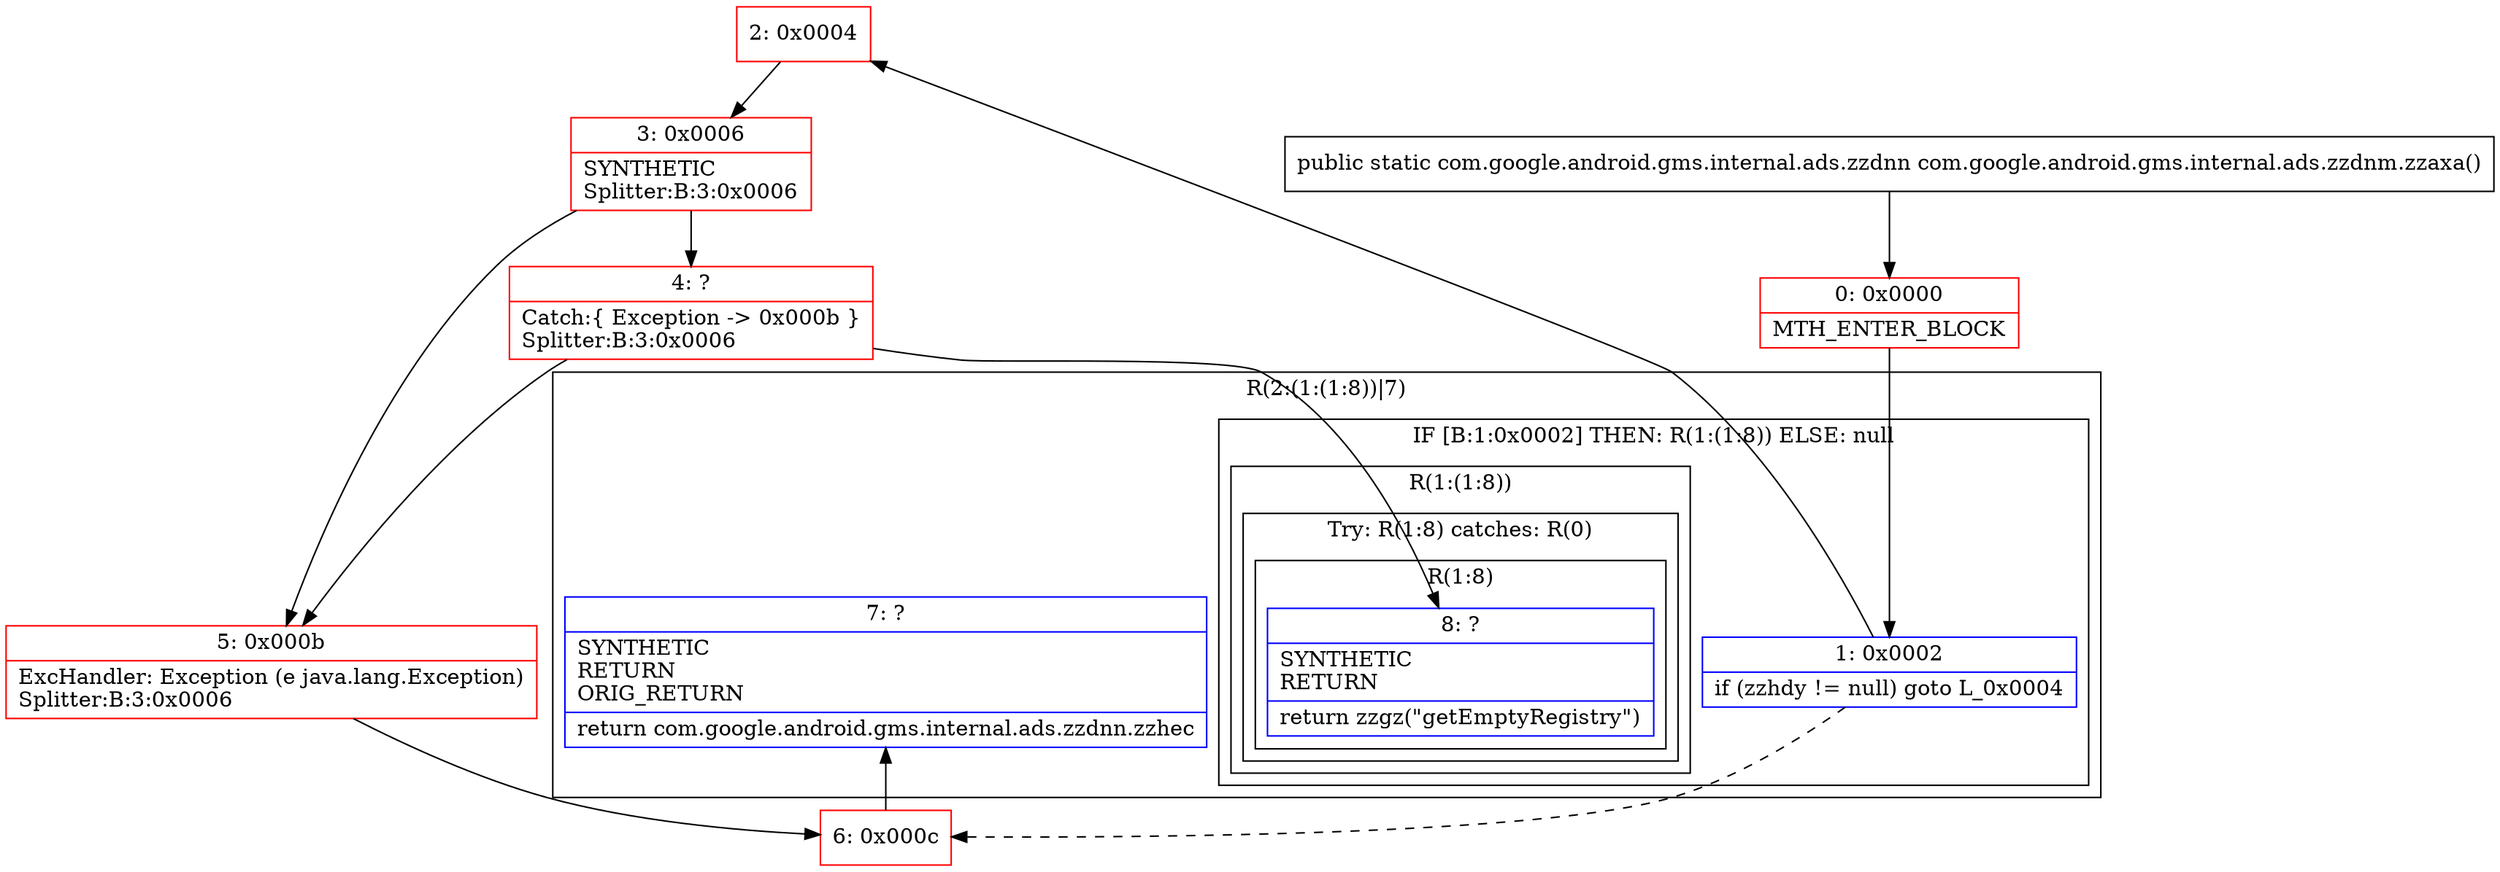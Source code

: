 digraph "CFG forcom.google.android.gms.internal.ads.zzdnm.zzaxa()Lcom\/google\/android\/gms\/internal\/ads\/zzdnn;" {
subgraph cluster_Region_303522202 {
label = "R(2:(1:(1:8))|7)";
node [shape=record,color=blue];
subgraph cluster_IfRegion_1000471109 {
label = "IF [B:1:0x0002] THEN: R(1:(1:8)) ELSE: null";
node [shape=record,color=blue];
Node_1 [shape=record,label="{1\:\ 0x0002|if (zzhdy != null) goto L_0x0004\l}"];
subgraph cluster_Region_60699050 {
label = "R(1:(1:8))";
node [shape=record,color=blue];
subgraph cluster_TryCatchRegion_1415548388 {
label = "Try: R(1:8) catches: R(0)";
node [shape=record,color=blue];
subgraph cluster_Region_2112695620 {
label = "R(1:8)";
node [shape=record,color=blue];
Node_8 [shape=record,label="{8\:\ ?|SYNTHETIC\lRETURN\l|return zzgz(\"getEmptyRegistry\")\l}"];
}
subgraph cluster_Region_1235915630 {
label = "R(0) | ExcHandler: Exception (e java.lang.Exception)\l";
node [shape=record,color=blue];
}
}
}
}
Node_7 [shape=record,label="{7\:\ ?|SYNTHETIC\lRETURN\lORIG_RETURN\l|return com.google.android.gms.internal.ads.zzdnn.zzhec\l}"];
}
subgraph cluster_Region_1235915630 {
label = "R(0) | ExcHandler: Exception (e java.lang.Exception)\l";
node [shape=record,color=blue];
}
Node_0 [shape=record,color=red,label="{0\:\ 0x0000|MTH_ENTER_BLOCK\l}"];
Node_2 [shape=record,color=red,label="{2\:\ 0x0004}"];
Node_3 [shape=record,color=red,label="{3\:\ 0x0006|SYNTHETIC\lSplitter:B:3:0x0006\l}"];
Node_4 [shape=record,color=red,label="{4\:\ ?|Catch:\{ Exception \-\> 0x000b \}\lSplitter:B:3:0x0006\l}"];
Node_5 [shape=record,color=red,label="{5\:\ 0x000b|ExcHandler: Exception (e java.lang.Exception)\lSplitter:B:3:0x0006\l}"];
Node_6 [shape=record,color=red,label="{6\:\ 0x000c}"];
MethodNode[shape=record,label="{public static com.google.android.gms.internal.ads.zzdnn com.google.android.gms.internal.ads.zzdnm.zzaxa() }"];
MethodNode -> Node_0;
Node_1 -> Node_2;
Node_1 -> Node_6[style=dashed];
Node_0 -> Node_1;
Node_2 -> Node_3;
Node_3 -> Node_4;
Node_3 -> Node_5;
Node_4 -> Node_5;
Node_4 -> Node_8;
Node_5 -> Node_6;
Node_6 -> Node_7;
}

